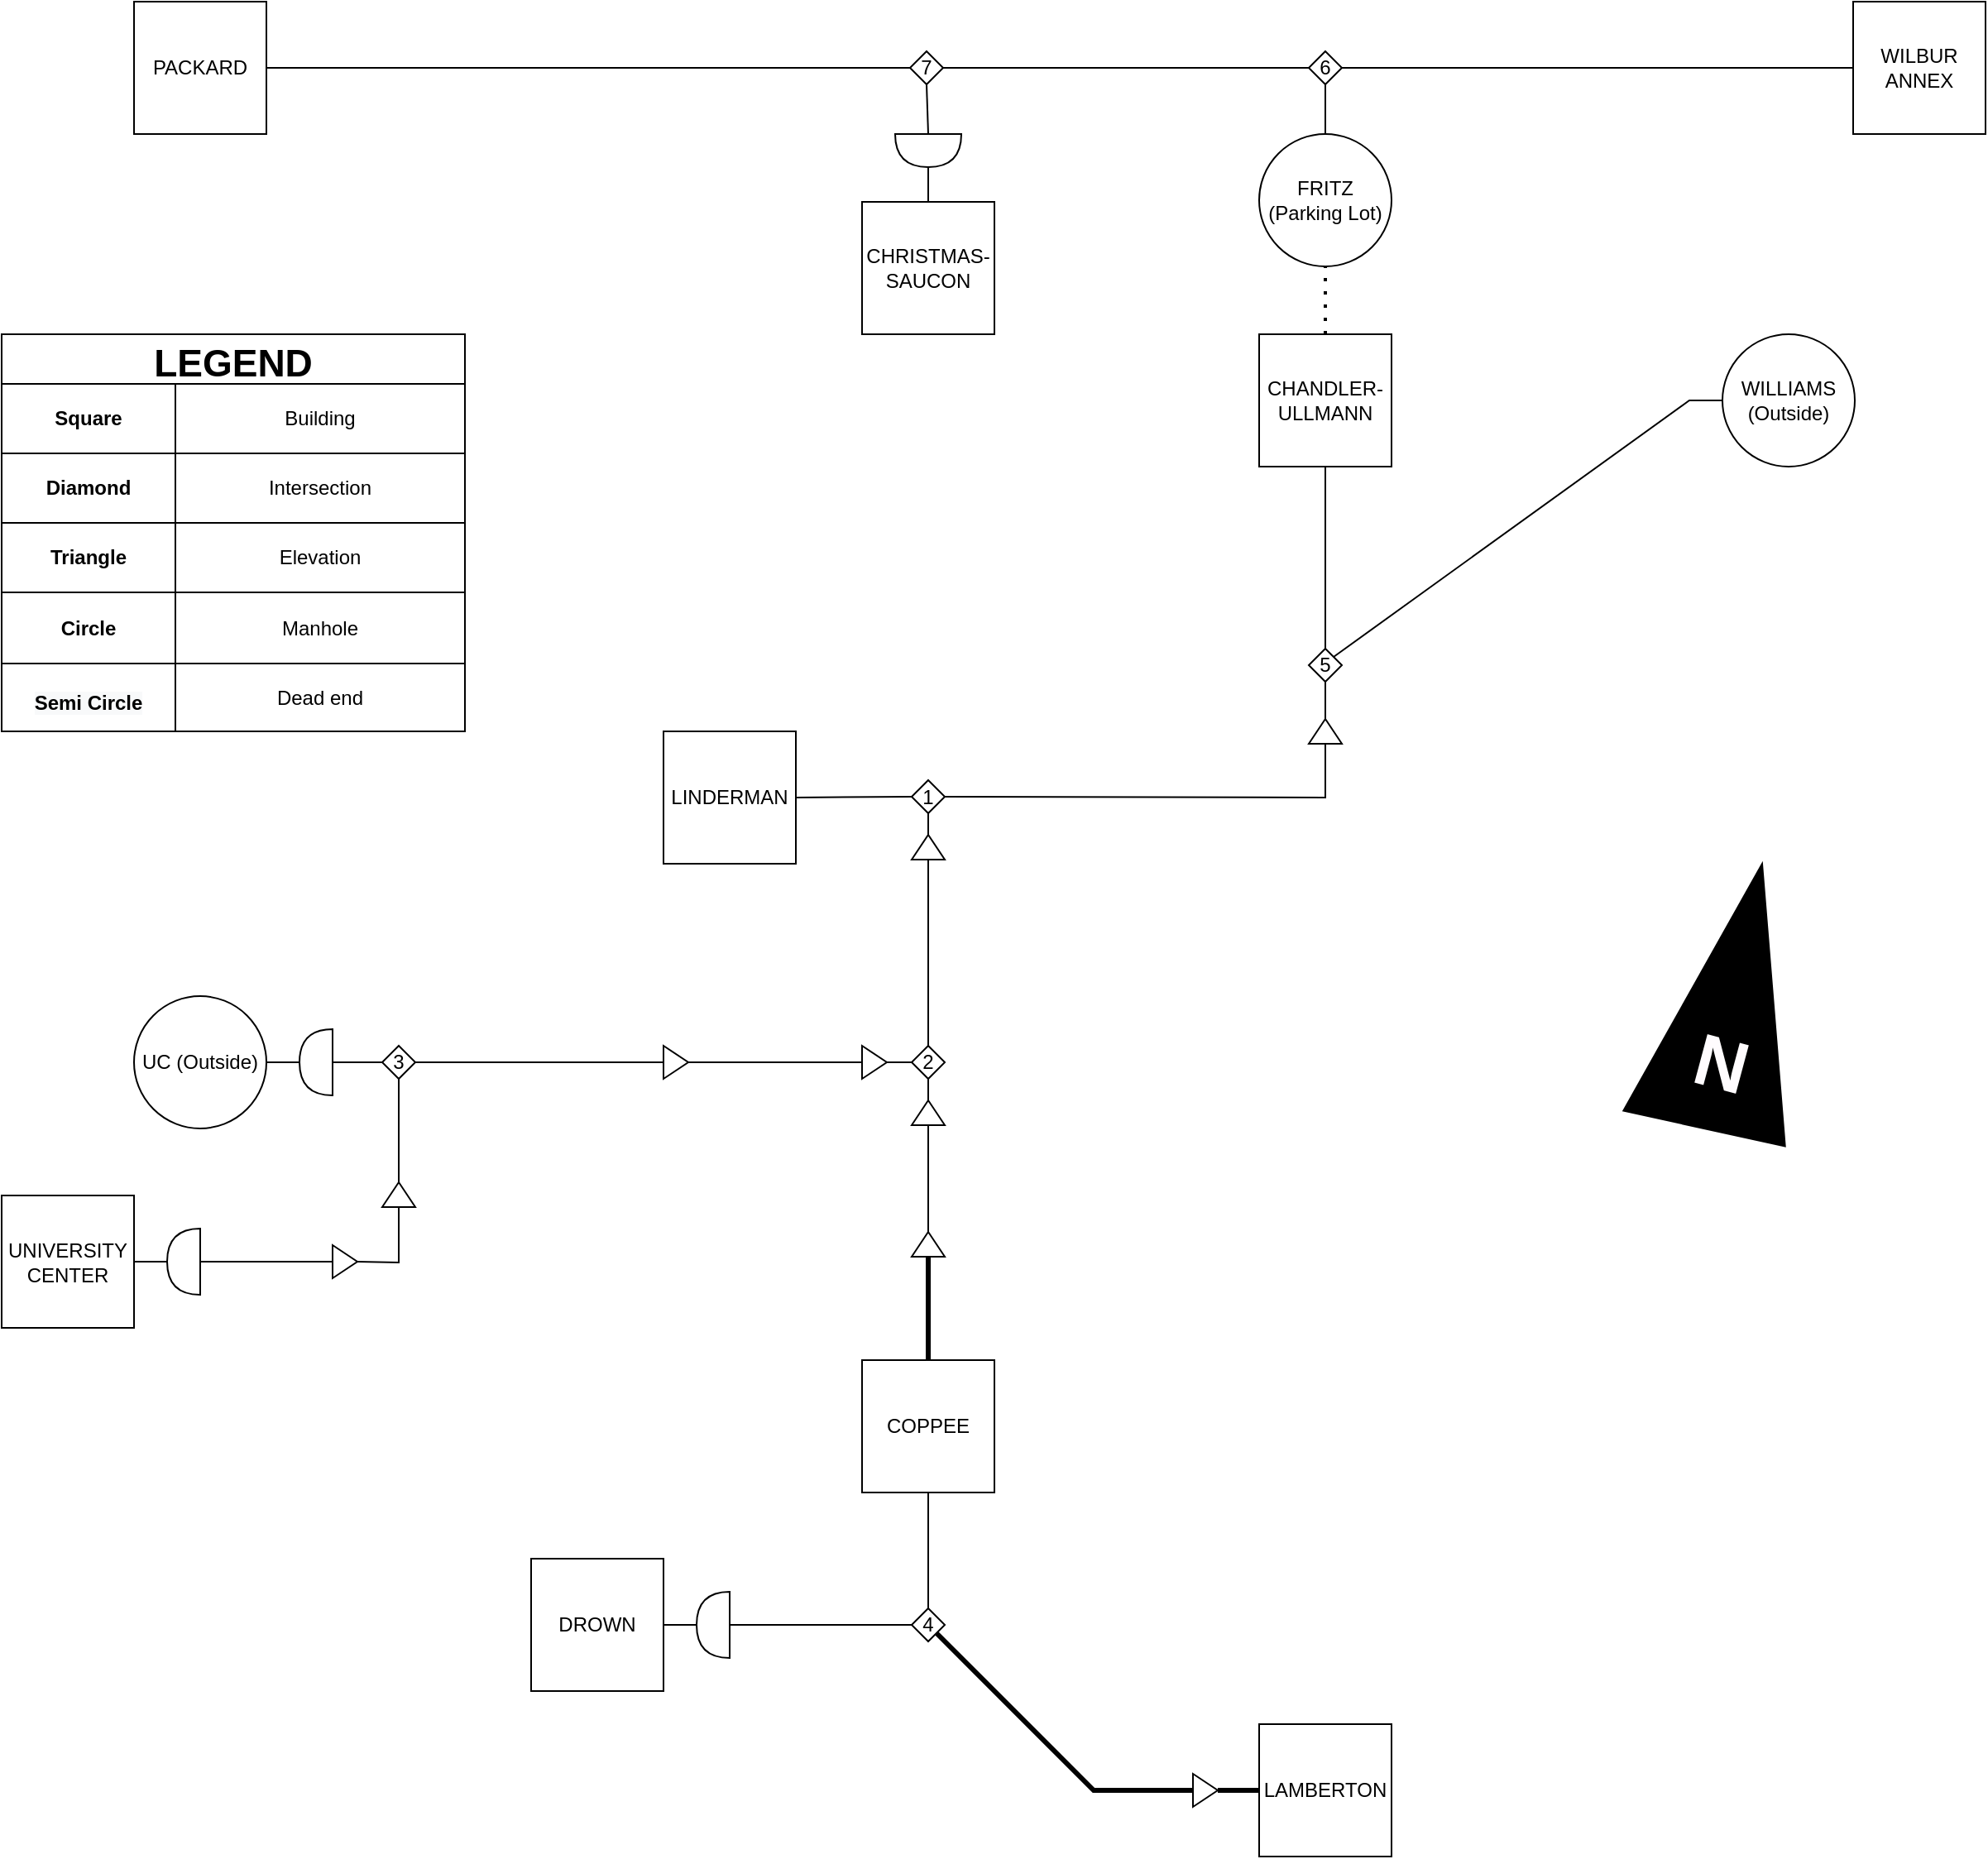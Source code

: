 <mxfile version="20.4.0" type="github">
  <diagram id="Qu6WHnmvzwfrQkN4t7Un" name="Page-1">
    <mxGraphModel dx="541" dy="875" grid="1" gridSize="10" guides="1" tooltips="1" connect="1" arrows="1" fold="1" page="1" pageScale="1" pageWidth="1400" pageHeight="1800" math="0" shadow="0">
      <root>
        <mxCell id="0" />
        <mxCell id="1" parent="0" />
        <mxCell id="6KVouXbyhSfiQOAjiajI-1" value="LINDERMAN" style="rounded=0;whiteSpace=wrap;html=1;" parent="1" vertex="1">
          <mxGeometry x="521" y="761" width="80" height="80" as="geometry" />
        </mxCell>
        <mxCell id="6KVouXbyhSfiQOAjiajI-21" value="1" style="rhombus;whiteSpace=wrap;html=1;" parent="1" vertex="1">
          <mxGeometry x="671" y="790.5" width="20" height="20" as="geometry" />
        </mxCell>
        <mxCell id="6KVouXbyhSfiQOAjiajI-27" value="" style="endArrow=none;html=1;rounded=0;exitX=1;exitY=0.5;exitDx=0;exitDy=0;entryX=0;entryY=0.5;entryDx=0;entryDy=0;" parent="1" source="6KVouXbyhSfiQOAjiajI-1" target="6KVouXbyhSfiQOAjiajI-21" edge="1">
          <mxGeometry width="50" height="50" relative="1" as="geometry">
            <mxPoint x="641" y="705" as="sourcePoint" />
            <mxPoint x="691" y="655" as="targetPoint" />
          </mxGeometry>
        </mxCell>
        <mxCell id="6KVouXbyhSfiQOAjiajI-28" value="" style="triangle;whiteSpace=wrap;html=1;rotation=-90;" parent="1" vertex="1">
          <mxGeometry x="673.5" y="821" width="15" height="20" as="geometry" />
        </mxCell>
        <mxCell id="6KVouXbyhSfiQOAjiajI-31" value="" style="endArrow=none;html=1;rounded=0;entryX=0.5;entryY=1;entryDx=0;entryDy=0;exitX=1;exitY=0.5;exitDx=0;exitDy=0;" parent="1" source="6KVouXbyhSfiQOAjiajI-28" target="6KVouXbyhSfiQOAjiajI-21" edge="1">
          <mxGeometry width="50" height="50" relative="1" as="geometry">
            <mxPoint x="681" y="805" as="sourcePoint" />
            <mxPoint x="801" y="905" as="targetPoint" />
          </mxGeometry>
        </mxCell>
        <mxCell id="6KVouXbyhSfiQOAjiajI-36" value="" style="endArrow=none;html=1;rounded=0;exitX=0;exitY=0.5;exitDx=0;exitDy=0;entryX=0.5;entryY=0;entryDx=0;entryDy=0;" parent="1" source="6KVouXbyhSfiQOAjiajI-28" target="6KVouXbyhSfiQOAjiajI-63" edge="1">
          <mxGeometry width="50" height="50" relative="1" as="geometry">
            <mxPoint x="711" y="865" as="sourcePoint" />
            <mxPoint x="681" y="921" as="targetPoint" />
          </mxGeometry>
        </mxCell>
        <mxCell id="6KVouXbyhSfiQOAjiajI-63" value="2" style="rhombus;whiteSpace=wrap;html=1;" parent="1" vertex="1">
          <mxGeometry x="671" y="951" width="20" height="20" as="geometry" />
        </mxCell>
        <mxCell id="6KVouXbyhSfiQOAjiajI-64" value="" style="triangle;whiteSpace=wrap;html=1;rotation=-90;" parent="1" vertex="1">
          <mxGeometry x="673.5" y="981.5" width="15" height="20" as="geometry" />
        </mxCell>
        <mxCell id="6KVouXbyhSfiQOAjiajI-65" value="" style="endArrow=none;html=1;rounded=0;entryX=0.5;entryY=1;entryDx=0;entryDy=0;exitX=1;exitY=0.5;exitDx=0;exitDy=0;" parent="1" source="6KVouXbyhSfiQOAjiajI-64" target="6KVouXbyhSfiQOAjiajI-63" edge="1">
          <mxGeometry width="50" height="50" relative="1" as="geometry">
            <mxPoint x="681" y="965.5" as="sourcePoint" />
            <mxPoint x="801" y="1065.5" as="targetPoint" />
          </mxGeometry>
        </mxCell>
        <mxCell id="6KVouXbyhSfiQOAjiajI-66" value="" style="triangle;whiteSpace=wrap;html=1;rotation=0;" parent="1" vertex="1">
          <mxGeometry x="641" y="951" width="15" height="20" as="geometry" />
        </mxCell>
        <mxCell id="6KVouXbyhSfiQOAjiajI-67" value="" style="endArrow=none;html=1;rounded=0;exitX=0;exitY=0.5;exitDx=0;exitDy=0;entryX=1;entryY=0.5;entryDx=0;entryDy=0;" parent="1" source="6KVouXbyhSfiQOAjiajI-63" target="6KVouXbyhSfiQOAjiajI-66" edge="1">
          <mxGeometry width="50" height="50" relative="1" as="geometry">
            <mxPoint x="751" y="951" as="sourcePoint" />
            <mxPoint x="801" y="901" as="targetPoint" />
          </mxGeometry>
        </mxCell>
        <mxCell id="6KVouXbyhSfiQOAjiajI-68" value="" style="triangle;whiteSpace=wrap;html=1;rotation=0;" parent="1" vertex="1">
          <mxGeometry x="521" y="951" width="15" height="20" as="geometry" />
        </mxCell>
        <mxCell id="6KVouXbyhSfiQOAjiajI-69" value="" style="endArrow=none;html=1;rounded=0;exitX=1;exitY=0.5;exitDx=0;exitDy=0;entryX=0;entryY=0.5;entryDx=0;entryDy=0;" parent="1" source="6KVouXbyhSfiQOAjiajI-68" target="6KVouXbyhSfiQOAjiajI-66" edge="1">
          <mxGeometry width="50" height="50" relative="1" as="geometry">
            <mxPoint x="751" y="951" as="sourcePoint" />
            <mxPoint x="801" y="901" as="targetPoint" />
          </mxGeometry>
        </mxCell>
        <mxCell id="6KVouXbyhSfiQOAjiajI-75" value="3" style="rhombus;whiteSpace=wrap;html=1;" parent="1" vertex="1">
          <mxGeometry x="351" y="951" width="20" height="20" as="geometry" />
        </mxCell>
        <mxCell id="6KVouXbyhSfiQOAjiajI-76" value="" style="triangle;whiteSpace=wrap;html=1;rotation=-90;" parent="1" vertex="1">
          <mxGeometry x="353.5" y="1031" width="15" height="20" as="geometry" />
        </mxCell>
        <mxCell id="6KVouXbyhSfiQOAjiajI-77" value="" style="endArrow=none;html=1;rounded=0;entryX=0.5;entryY=1;entryDx=0;entryDy=0;exitX=1;exitY=0.5;exitDx=0;exitDy=0;" parent="1" source="6KVouXbyhSfiQOAjiajI-76" target="6KVouXbyhSfiQOAjiajI-75" edge="1">
          <mxGeometry width="50" height="50" relative="1" as="geometry">
            <mxPoint x="361" y="965.5" as="sourcePoint" />
            <mxPoint x="481" y="1065.5" as="targetPoint" />
          </mxGeometry>
        </mxCell>
        <mxCell id="6KVouXbyhSfiQOAjiajI-78" value="" style="triangle;whiteSpace=wrap;html=1;rotation=0;" parent="1" vertex="1">
          <mxGeometry x="321" y="1071.5" width="15" height="20" as="geometry" />
        </mxCell>
        <mxCell id="6KVouXbyhSfiQOAjiajI-81" value="" style="endArrow=none;html=1;rounded=0;entryX=0;entryY=0.5;entryDx=0;entryDy=0;exitX=1;exitY=0.5;exitDx=0;exitDy=0;" parent="1" source="6KVouXbyhSfiQOAjiajI-78" target="6KVouXbyhSfiQOAjiajI-76" edge="1">
          <mxGeometry width="50" height="50" relative="1" as="geometry">
            <mxPoint x="401" y="1111" as="sourcePoint" />
            <mxPoint x="451" y="1061" as="targetPoint" />
            <Array as="points">
              <mxPoint x="361" y="1082" />
              <mxPoint x="361" y="1061" />
            </Array>
          </mxGeometry>
        </mxCell>
        <mxCell id="6KVouXbyhSfiQOAjiajI-82" value="" style="endArrow=none;html=1;rounded=0;entryX=0;entryY=0.5;entryDx=0;entryDy=0;exitX=1;exitY=0.5;exitDx=0;exitDy=0;" parent="1" source="6KVouXbyhSfiQOAjiajI-75" target="6KVouXbyhSfiQOAjiajI-68" edge="1">
          <mxGeometry width="50" height="50" relative="1" as="geometry">
            <mxPoint x="411" y="961.0" as="sourcePoint" />
            <mxPoint x="651" y="861" as="targetPoint" />
          </mxGeometry>
        </mxCell>
        <mxCell id="6KVouXbyhSfiQOAjiajI-87" value="" style="shape=or;whiteSpace=wrap;html=1;rotation=0;flipV=0;flipH=1;" parent="1" vertex="1">
          <mxGeometry x="301" y="941" width="20" height="40" as="geometry" />
        </mxCell>
        <mxCell id="6KVouXbyhSfiQOAjiajI-88" value="" style="endArrow=none;html=1;rounded=0;exitX=0;exitY=0.5;exitDx=0;exitDy=0;entryX=0;entryY=0.5;entryDx=0;entryDy=0;entryPerimeter=0;" parent="1" source="6KVouXbyhSfiQOAjiajI-75" target="6KVouXbyhSfiQOAjiajI-87" edge="1">
          <mxGeometry width="50" height="50" relative="1" as="geometry">
            <mxPoint x="291" y="971" as="sourcePoint" />
            <mxPoint x="651" y="861" as="targetPoint" />
          </mxGeometry>
        </mxCell>
        <mxCell id="6KVouXbyhSfiQOAjiajI-90" value="" style="endArrow=none;html=1;rounded=0;exitX=0;exitY=0.5;exitDx=0;exitDy=0;exitPerimeter=0;entryX=0;entryY=0.5;entryDx=0;entryDy=0;" parent="1" source="6KVouXbyhSfiQOAjiajI-93" target="6KVouXbyhSfiQOAjiajI-78" edge="1">
          <mxGeometry width="50" height="50" relative="1" as="geometry">
            <mxPoint x="241" y="1061" as="sourcePoint" />
            <mxPoint x="651" y="901" as="targetPoint" />
          </mxGeometry>
        </mxCell>
        <mxCell id="6KVouXbyhSfiQOAjiajI-93" value="" style="shape=or;whiteSpace=wrap;html=1;rotation=0;flipV=0;flipH=1;" parent="1" vertex="1">
          <mxGeometry x="221" y="1061.5" width="20" height="40" as="geometry" />
        </mxCell>
        <mxCell id="6KVouXbyhSfiQOAjiajI-100" value="LEGEND" style="shape=table;startSize=30;container=1;collapsible=0;childLayout=tableLayout;fontStyle=1;align=center;fontSize=23;" parent="1" vertex="1">
          <mxGeometry x="121" y="521" width="280" height="240" as="geometry" />
        </mxCell>
        <mxCell id="6KVouXbyhSfiQOAjiajI-101" value="" style="shape=tableRow;horizontal=0;startSize=0;swimlaneHead=0;swimlaneBody=0;top=0;left=0;bottom=0;right=0;collapsible=0;dropTarget=0;fillColor=none;points=[[0,0.5],[1,0.5]];portConstraint=eastwest;" parent="6KVouXbyhSfiQOAjiajI-100" vertex="1">
          <mxGeometry y="30" width="280" height="42" as="geometry" />
        </mxCell>
        <mxCell id="6KVouXbyhSfiQOAjiajI-102" value="Square" style="shape=partialRectangle;html=1;whiteSpace=wrap;connectable=0;fillColor=none;top=0;left=0;bottom=0;right=0;overflow=hidden;fontStyle=1" parent="6KVouXbyhSfiQOAjiajI-101" vertex="1">
          <mxGeometry width="105" height="42" as="geometry">
            <mxRectangle width="105" height="42" as="alternateBounds" />
          </mxGeometry>
        </mxCell>
        <mxCell id="6KVouXbyhSfiQOAjiajI-103" value="Building" style="shape=partialRectangle;html=1;whiteSpace=wrap;connectable=0;fillColor=none;top=0;left=0;bottom=0;right=0;overflow=hidden;" parent="6KVouXbyhSfiQOAjiajI-101" vertex="1">
          <mxGeometry x="105" width="175" height="42" as="geometry">
            <mxRectangle width="175" height="42" as="alternateBounds" />
          </mxGeometry>
        </mxCell>
        <mxCell id="6KVouXbyhSfiQOAjiajI-125" style="shape=tableRow;horizontal=0;startSize=0;swimlaneHead=0;swimlaneBody=0;top=0;left=0;bottom=0;right=0;collapsible=0;dropTarget=0;fillColor=none;points=[[0,0.5],[1,0.5]];portConstraint=eastwest;" parent="6KVouXbyhSfiQOAjiajI-100" vertex="1">
          <mxGeometry y="72" width="280" height="42" as="geometry" />
        </mxCell>
        <mxCell id="6KVouXbyhSfiQOAjiajI-126" value="Diamond" style="shape=partialRectangle;html=1;whiteSpace=wrap;connectable=0;fillColor=none;top=0;left=0;bottom=0;right=0;overflow=hidden;fontStyle=1" parent="6KVouXbyhSfiQOAjiajI-125" vertex="1">
          <mxGeometry width="105" height="42" as="geometry">
            <mxRectangle width="105" height="42" as="alternateBounds" />
          </mxGeometry>
        </mxCell>
        <mxCell id="6KVouXbyhSfiQOAjiajI-127" value="Intersection" style="shape=partialRectangle;html=1;whiteSpace=wrap;connectable=0;fillColor=none;top=0;left=0;bottom=0;right=0;overflow=hidden;" parent="6KVouXbyhSfiQOAjiajI-125" vertex="1">
          <mxGeometry x="105" width="175" height="42" as="geometry">
            <mxRectangle width="175" height="42" as="alternateBounds" />
          </mxGeometry>
        </mxCell>
        <mxCell id="6KVouXbyhSfiQOAjiajI-105" value="" style="shape=tableRow;horizontal=0;startSize=0;swimlaneHead=0;swimlaneBody=0;top=0;left=0;bottom=0;right=0;collapsible=0;dropTarget=0;fillColor=none;points=[[0,0.5],[1,0.5]];portConstraint=eastwest;" parent="6KVouXbyhSfiQOAjiajI-100" vertex="1">
          <mxGeometry y="114" width="280" height="42" as="geometry" />
        </mxCell>
        <mxCell id="6KVouXbyhSfiQOAjiajI-106" value="Triangle" style="shape=partialRectangle;html=1;whiteSpace=wrap;connectable=0;fillColor=none;top=0;left=0;bottom=0;right=0;overflow=hidden;fontStyle=1" parent="6KVouXbyhSfiQOAjiajI-105" vertex="1">
          <mxGeometry width="105" height="42" as="geometry">
            <mxRectangle width="105" height="42" as="alternateBounds" />
          </mxGeometry>
        </mxCell>
        <mxCell id="6KVouXbyhSfiQOAjiajI-107" value="Elevation" style="shape=partialRectangle;html=1;whiteSpace=wrap;connectable=0;fillColor=none;top=0;left=0;bottom=0;right=0;overflow=hidden;" parent="6KVouXbyhSfiQOAjiajI-105" vertex="1">
          <mxGeometry x="105" width="175" height="42" as="geometry">
            <mxRectangle width="175" height="42" as="alternateBounds" />
          </mxGeometry>
        </mxCell>
        <mxCell id="6KVouXbyhSfiQOAjiajI-130" style="shape=tableRow;horizontal=0;startSize=0;swimlaneHead=0;swimlaneBody=0;top=0;left=0;bottom=0;right=0;collapsible=0;dropTarget=0;fillColor=none;points=[[0,0.5],[1,0.5]];portConstraint=eastwest;" parent="6KVouXbyhSfiQOAjiajI-100" vertex="1">
          <mxGeometry y="156" width="280" height="43" as="geometry" />
        </mxCell>
        <mxCell id="6KVouXbyhSfiQOAjiajI-131" value="Circle" style="shape=partialRectangle;html=1;whiteSpace=wrap;connectable=0;fillColor=none;top=0;left=0;bottom=0;right=0;overflow=hidden;fontStyle=1" parent="6KVouXbyhSfiQOAjiajI-130" vertex="1">
          <mxGeometry width="105" height="43" as="geometry">
            <mxRectangle width="105" height="43" as="alternateBounds" />
          </mxGeometry>
        </mxCell>
        <mxCell id="6KVouXbyhSfiQOAjiajI-132" value="Manhole" style="shape=partialRectangle;html=1;whiteSpace=wrap;connectable=0;fillColor=none;top=0;left=0;bottom=0;right=0;overflow=hidden;" parent="6KVouXbyhSfiQOAjiajI-130" vertex="1">
          <mxGeometry x="105" width="175" height="43" as="geometry">
            <mxRectangle width="175" height="43" as="alternateBounds" />
          </mxGeometry>
        </mxCell>
        <mxCell id="6KVouXbyhSfiQOAjiajI-109" value="" style="shape=tableRow;horizontal=0;startSize=0;swimlaneHead=0;swimlaneBody=0;top=0;left=0;bottom=0;right=0;collapsible=0;dropTarget=0;fillColor=none;points=[[0,0.5],[1,0.5]];portConstraint=eastwest;" parent="6KVouXbyhSfiQOAjiajI-100" vertex="1">
          <mxGeometry y="199" width="280" height="41" as="geometry" />
        </mxCell>
        <mxCell id="6KVouXbyhSfiQOAjiajI-110" value="&#xa;&lt;span style=&quot;color: rgb(0, 0, 0); font-family: Helvetica; font-size: 12px; font-style: normal; font-variant-ligatures: normal; font-variant-caps: normal; letter-spacing: normal; orphans: 2; text-align: center; text-indent: 0px; text-transform: none; widows: 2; word-spacing: 0px; -webkit-text-stroke-width: 0px; background-color: rgb(248, 249, 250); text-decoration-thickness: initial; text-decoration-style: initial; text-decoration-color: initial; float: none; display: inline !important;&quot;&gt;Semi Circle&lt;/span&gt;&#xa;&#xa;" style="shape=partialRectangle;html=1;whiteSpace=wrap;connectable=0;fillColor=none;top=0;left=0;bottom=0;right=0;overflow=hidden;fontStyle=1" parent="6KVouXbyhSfiQOAjiajI-109" vertex="1">
          <mxGeometry width="105" height="41" as="geometry">
            <mxRectangle width="105" height="41" as="alternateBounds" />
          </mxGeometry>
        </mxCell>
        <mxCell id="6KVouXbyhSfiQOAjiajI-111" value="Dead end" style="shape=partialRectangle;html=1;whiteSpace=wrap;connectable=0;fillColor=none;top=0;left=0;bottom=0;right=0;overflow=hidden;" parent="6KVouXbyhSfiQOAjiajI-109" vertex="1">
          <mxGeometry x="105" width="175" height="41" as="geometry">
            <mxRectangle width="175" height="41" as="alternateBounds" />
          </mxGeometry>
        </mxCell>
        <mxCell id="6KVouXbyhSfiQOAjiajI-128" value="" style="shape=mxgraph.arrows2.wedgeArrow;html=1;bendable=0;startWidth=50;fillColor=strokeColor;defaultFillColor=invert;defaultGradientColor=invert;rounded=0;" parent="1" edge="1">
          <mxGeometry width="100" height="100" relative="1" as="geometry">
            <mxPoint x="1150" y="1001" as="sourcePoint" />
            <mxPoint x="1185" y="841" as="targetPoint" />
          </mxGeometry>
        </mxCell>
        <mxCell id="6KVouXbyhSfiQOAjiajI-129" value="N" style="edgeLabel;html=1;align=center;verticalAlign=middle;resizable=0;points=[];fontColor=#FFFCFE;labelBackgroundColor=#000000;fontStyle=1;fontSize=44;rotation=15;" parent="6KVouXbyhSfiQOAjiajI-128" vertex="1" connectable="0">
          <mxGeometry x="-0.381" y="1" relative="1" as="geometry">
            <mxPoint y="10" as="offset" />
          </mxGeometry>
        </mxCell>
        <mxCell id="6gVBBG0WPgmcQdnNXwfl-1" value="COPPEE" style="rounded=0;whiteSpace=wrap;html=1;" parent="1" vertex="1">
          <mxGeometry x="641" y="1141" width="80" height="80" as="geometry" />
        </mxCell>
        <mxCell id="6gVBBG0WPgmcQdnNXwfl-2" value="" style="endArrow=none;html=1;rounded=0;entryX=0;entryY=0.5;entryDx=0;entryDy=0;exitX=1;exitY=0.5;exitDx=0;exitDy=0;" parent="1" source="6gVBBG0WPgmcQdnNXwfl-3" target="6KVouXbyhSfiQOAjiajI-64" edge="1">
          <mxGeometry width="50" height="50" relative="1" as="geometry">
            <mxPoint x="601" y="971" as="sourcePoint" />
            <mxPoint x="651" y="921" as="targetPoint" />
          </mxGeometry>
        </mxCell>
        <mxCell id="6gVBBG0WPgmcQdnNXwfl-3" value="" style="triangle;whiteSpace=wrap;html=1;rotation=-90;" parent="1" vertex="1">
          <mxGeometry x="673.5" y="1061" width="15" height="20" as="geometry" />
        </mxCell>
        <mxCell id="6gVBBG0WPgmcQdnNXwfl-4" value="" style="endArrow=none;html=1;rounded=0;exitX=0;exitY=0.5;exitDx=0;exitDy=0;entryX=0.5;entryY=0;entryDx=0;entryDy=0;strokeWidth=3;" parent="1" source="6gVBBG0WPgmcQdnNXwfl-3" target="6gVBBG0WPgmcQdnNXwfl-1" edge="1">
          <mxGeometry width="50" height="50" relative="1" as="geometry">
            <mxPoint x="831" y="961" as="sourcePoint" />
            <mxPoint x="881" y="911" as="targetPoint" />
          </mxGeometry>
        </mxCell>
        <mxCell id="6gVBBG0WPgmcQdnNXwfl-7" value="DROWN" style="rounded=0;whiteSpace=wrap;html=1;" parent="1" vertex="1">
          <mxGeometry x="441" y="1261" width="80" height="80" as="geometry" />
        </mxCell>
        <mxCell id="6gVBBG0WPgmcQdnNXwfl-8" value="LAMBERTON" style="rounded=0;whiteSpace=wrap;html=1;" parent="1" vertex="1">
          <mxGeometry x="881" y="1361" width="80" height="80" as="geometry" />
        </mxCell>
        <mxCell id="6gVBBG0WPgmcQdnNXwfl-10" value="4" style="rhombus;whiteSpace=wrap;html=1;" parent="1" vertex="1">
          <mxGeometry x="671" y="1291" width="20" height="20" as="geometry" />
        </mxCell>
        <mxCell id="6gVBBG0WPgmcQdnNXwfl-12" value="" style="endArrow=none;html=1;rounded=0;exitX=0.5;exitY=1;exitDx=0;exitDy=0;entryX=0.5;entryY=0;entryDx=0;entryDy=0;" parent="1" source="6gVBBG0WPgmcQdnNXwfl-1" target="6gVBBG0WPgmcQdnNXwfl-10" edge="1">
          <mxGeometry width="50" height="50" relative="1" as="geometry">
            <mxPoint x="601" y="1071" as="sourcePoint" />
            <mxPoint x="651" y="1021" as="targetPoint" />
          </mxGeometry>
        </mxCell>
        <mxCell id="6gVBBG0WPgmcQdnNXwfl-13" value="" style="endArrow=none;html=1;rounded=0;entryX=0;entryY=0.5;entryDx=0;entryDy=0;exitX=0;exitY=0.5;exitDx=0;exitDy=0;exitPerimeter=0;" parent="1" source="6gVBBG0WPgmcQdnNXwfl-18" target="6gVBBG0WPgmcQdnNXwfl-10" edge="1">
          <mxGeometry width="50" height="50" relative="1" as="geometry">
            <mxPoint x="591" y="1291" as="sourcePoint" />
            <mxPoint x="651" y="1021" as="targetPoint" />
          </mxGeometry>
        </mxCell>
        <mxCell id="6gVBBG0WPgmcQdnNXwfl-15" value="UNIVERSITY CENTER" style="rounded=0;whiteSpace=wrap;html=1;" parent="1" vertex="1">
          <mxGeometry x="121" y="1041.5" width="80" height="80" as="geometry" />
        </mxCell>
        <mxCell id="6gVBBG0WPgmcQdnNXwfl-17" value="" style="endArrow=none;html=1;rounded=0;exitX=1;exitY=0.5;exitDx=0;exitDy=0;entryX=1;entryY=0.5;entryDx=0;entryDy=0;entryPerimeter=0;" parent="1" source="6gVBBG0WPgmcQdnNXwfl-15" target="6KVouXbyhSfiQOAjiajI-93" edge="1">
          <mxGeometry width="50" height="50" relative="1" as="geometry">
            <mxPoint x="201" y="1061" as="sourcePoint" />
            <mxPoint x="651" y="1061" as="targetPoint" />
          </mxGeometry>
        </mxCell>
        <mxCell id="6gVBBG0WPgmcQdnNXwfl-18" value="" style="shape=or;whiteSpace=wrap;html=1;rotation=0;flipV=0;flipH=1;" parent="1" vertex="1">
          <mxGeometry x="541" y="1281" width="20" height="40" as="geometry" />
        </mxCell>
        <mxCell id="6gVBBG0WPgmcQdnNXwfl-20" value="" style="endArrow=none;html=1;rounded=0;exitX=1;exitY=0.5;exitDx=0;exitDy=0;exitPerimeter=0;entryX=1;entryY=0.5;entryDx=0;entryDy=0;" parent="1" source="6gVBBG0WPgmcQdnNXwfl-18" target="6gVBBG0WPgmcQdnNXwfl-7" edge="1">
          <mxGeometry width="50" height="50" relative="1" as="geometry">
            <mxPoint x="601" y="1071" as="sourcePoint" />
            <mxPoint x="651" y="1021" as="targetPoint" />
          </mxGeometry>
        </mxCell>
        <mxCell id="6gVBBG0WPgmcQdnNXwfl-21" value="" style="endArrow=none;html=1;rounded=0;exitX=1;exitY=1;exitDx=0;exitDy=0;fontStyle=1;strokeWidth=3;entryX=0;entryY=0.5;entryDx=0;entryDy=0;" parent="1" source="6gVBBG0WPgmcQdnNXwfl-10" target="8kce820EnkoUsimwfO_c-1" edge="1">
          <mxGeometry width="50" height="50" relative="1" as="geometry">
            <mxPoint x="591" y="1191" as="sourcePoint" />
            <mxPoint x="831" y="1401" as="targetPoint" />
            <Array as="points">
              <mxPoint x="781" y="1401" />
            </Array>
          </mxGeometry>
        </mxCell>
        <mxCell id="8kce820EnkoUsimwfO_c-1" value="" style="triangle;whiteSpace=wrap;html=1;rotation=0;" parent="1" vertex="1">
          <mxGeometry x="841" y="1391" width="15" height="20" as="geometry" />
        </mxCell>
        <mxCell id="8kce820EnkoUsimwfO_c-4" value="" style="endArrow=none;html=1;rounded=0;entryX=1;entryY=0.5;entryDx=0;entryDy=0;strokeWidth=3;exitX=0;exitY=0.5;exitDx=0;exitDy=0;" parent="1" source="6gVBBG0WPgmcQdnNXwfl-8" target="8kce820EnkoUsimwfO_c-1" edge="1">
          <mxGeometry width="50" height="50" relative="1" as="geometry">
            <mxPoint x="901" y="1211" as="sourcePoint" />
            <mxPoint x="691" y="1151" as="targetPoint" />
          </mxGeometry>
        </mxCell>
        <mxCell id="8kce820EnkoUsimwfO_c-15" value="" style="endArrow=none;html=1;rounded=0;entryX=1;entryY=0.5;entryDx=0;entryDy=0;exitX=1;exitY=0.5;exitDx=0;exitDy=0;exitPerimeter=0;" parent="1" source="6KVouXbyhSfiQOAjiajI-87" target="SB41HS4RqWZkBEV9Hs1W-19" edge="1">
          <mxGeometry width="50" height="50" relative="1" as="geometry">
            <mxPoint x="281" y="1071" as="sourcePoint" />
            <mxPoint x="291" y="961" as="targetPoint" />
          </mxGeometry>
        </mxCell>
        <mxCell id="SB41HS4RqWZkBEV9Hs1W-2" value="5" style="rhombus;whiteSpace=wrap;html=1;" parent="1" vertex="1">
          <mxGeometry x="911" y="711" width="20" height="20" as="geometry" />
        </mxCell>
        <mxCell id="SB41HS4RqWZkBEV9Hs1W-4" value="" style="endArrow=none;html=1;rounded=0;exitX=1;exitY=0.5;exitDx=0;exitDy=0;entryX=0;entryY=0.5;entryDx=0;entryDy=0;" parent="1" source="6KVouXbyhSfiQOAjiajI-21" target="SB41HS4RqWZkBEV9Hs1W-15" edge="1">
          <mxGeometry width="50" height="50" relative="1" as="geometry">
            <mxPoint x="781" y="931" as="sourcePoint" />
            <mxPoint x="921" y="771" as="targetPoint" />
            <Array as="points">
              <mxPoint x="921" y="801" />
            </Array>
          </mxGeometry>
        </mxCell>
        <mxCell id="SB41HS4RqWZkBEV9Hs1W-5" value="CHANDLER-ULLMANN" style="rounded=0;whiteSpace=wrap;html=1;" parent="1" vertex="1">
          <mxGeometry x="881" y="521" width="80" height="80" as="geometry" />
        </mxCell>
        <mxCell id="SB41HS4RqWZkBEV9Hs1W-6" value="" style="endArrow=none;html=1;rounded=0;entryX=0.5;entryY=1;entryDx=0;entryDy=0;exitX=0.5;exitY=0;exitDx=0;exitDy=0;" parent="1" source="SB41HS4RqWZkBEV9Hs1W-2" target="SB41HS4RqWZkBEV9Hs1W-5" edge="1">
          <mxGeometry width="50" height="50" relative="1" as="geometry">
            <mxPoint x="681" y="601" as="sourcePoint" />
            <mxPoint x="731" y="551" as="targetPoint" />
          </mxGeometry>
        </mxCell>
        <mxCell id="SB41HS4RqWZkBEV9Hs1W-8" value="" style="endArrow=none;html=1;rounded=0;exitX=1;exitY=0;exitDx=0;exitDy=0;entryX=0;entryY=0.5;entryDx=0;entryDy=0;" parent="1" source="SB41HS4RqWZkBEV9Hs1W-2" target="SB41HS4RqWZkBEV9Hs1W-18" edge="1">
          <mxGeometry width="50" height="50" relative="1" as="geometry">
            <mxPoint x="681" y="721" as="sourcePoint" />
            <mxPoint x="1181" y="551" as="targetPoint" />
            <Array as="points">
              <mxPoint x="1141" y="561" />
            </Array>
          </mxGeometry>
        </mxCell>
        <mxCell id="SB41HS4RqWZkBEV9Hs1W-15" value="" style="triangle;whiteSpace=wrap;html=1;rotation=-90;" parent="1" vertex="1">
          <mxGeometry x="913.5" y="751" width="15" height="20" as="geometry" />
        </mxCell>
        <mxCell id="SB41HS4RqWZkBEV9Hs1W-17" value="" style="endArrow=none;html=1;rounded=0;entryX=1;entryY=0.5;entryDx=0;entryDy=0;exitX=0.5;exitY=1;exitDx=0;exitDy=0;" parent="1" source="SB41HS4RqWZkBEV9Hs1W-2" target="SB41HS4RqWZkBEV9Hs1W-15" edge="1">
          <mxGeometry width="50" height="50" relative="1" as="geometry">
            <mxPoint x="561" y="991" as="sourcePoint" />
            <mxPoint x="611" y="941" as="targetPoint" />
          </mxGeometry>
        </mxCell>
        <mxCell id="SB41HS4RqWZkBEV9Hs1W-18" value="WILLIAMS&lt;br&gt;(Outside)" style="ellipse;whiteSpace=wrap;html=1;aspect=fixed;" parent="1" vertex="1">
          <mxGeometry x="1161" y="521" width="80" height="80" as="geometry" />
        </mxCell>
        <mxCell id="SB41HS4RqWZkBEV9Hs1W-19" value="UC (Outside)" style="ellipse;whiteSpace=wrap;html=1;aspect=fixed;" parent="1" vertex="1">
          <mxGeometry x="201" y="921" width="80" height="80" as="geometry" />
        </mxCell>
        <mxCell id="Xe9SsARuWWG3SEWZFlHD-2" value="WILBUR ANNEX" style="rounded=0;whiteSpace=wrap;html=1;" parent="1" vertex="1">
          <mxGeometry x="1240" y="320" width="80" height="80" as="geometry" />
        </mxCell>
        <mxCell id="Xe9SsARuWWG3SEWZFlHD-3" value="6" style="rhombus;whiteSpace=wrap;html=1;" parent="1" vertex="1">
          <mxGeometry x="911" y="350" width="20" height="20" as="geometry" />
        </mxCell>
        <mxCell id="Xe9SsARuWWG3SEWZFlHD-6" value="" style="endArrow=none;html=1;rounded=0;entryX=0;entryY=0.5;entryDx=0;entryDy=0;exitX=1;exitY=0.5;exitDx=0;exitDy=0;" parent="1" source="Xe9SsARuWWG3SEWZFlHD-3" target="Xe9SsARuWWG3SEWZFlHD-2" edge="1">
          <mxGeometry width="50" height="50" relative="1" as="geometry">
            <mxPoint x="870" y="270" as="sourcePoint" />
            <mxPoint x="920" y="220" as="targetPoint" />
          </mxGeometry>
        </mxCell>
        <mxCell id="Xe9SsARuWWG3SEWZFlHD-7" value="FRITZ (Parking Lot)" style="ellipse;whiteSpace=wrap;html=1;aspect=fixed;" parent="1" vertex="1">
          <mxGeometry x="881" y="400" width="80" height="80" as="geometry" />
        </mxCell>
        <mxCell id="Xe9SsARuWWG3SEWZFlHD-11" value="" style="endArrow=none;html=1;rounded=0;entryX=0.5;entryY=1;entryDx=0;entryDy=0;exitX=0.5;exitY=0;exitDx=0;exitDy=0;" parent="1" source="Xe9SsARuWWG3SEWZFlHD-7" target="Xe9SsARuWWG3SEWZFlHD-3" edge="1">
          <mxGeometry width="50" height="50" relative="1" as="geometry">
            <mxPoint x="720" y="430" as="sourcePoint" />
            <mxPoint x="770" y="380" as="targetPoint" />
          </mxGeometry>
        </mxCell>
        <mxCell id="Xe9SsARuWWG3SEWZFlHD-12" value="" style="endArrow=none;dashed=1;html=1;dashPattern=1 3;strokeWidth=2;rounded=0;entryX=0.5;entryY=1;entryDx=0;entryDy=0;exitX=0.5;exitY=0;exitDx=0;exitDy=0;" parent="1" source="SB41HS4RqWZkBEV9Hs1W-5" target="Xe9SsARuWWG3SEWZFlHD-7" edge="1">
          <mxGeometry width="50" height="50" relative="1" as="geometry">
            <mxPoint x="720" y="430" as="sourcePoint" />
            <mxPoint x="770" y="380" as="targetPoint" />
          </mxGeometry>
        </mxCell>
        <mxCell id="Xe9SsARuWWG3SEWZFlHD-13" value="CHRISTMAS-SAUCON" style="rounded=0;whiteSpace=wrap;html=1;" parent="1" vertex="1">
          <mxGeometry x="641" y="441" width="80" height="80" as="geometry" />
        </mxCell>
        <mxCell id="Xe9SsARuWWG3SEWZFlHD-15" value="PACKARD" style="rounded=0;whiteSpace=wrap;html=1;" parent="1" vertex="1">
          <mxGeometry x="201" y="320" width="80" height="80" as="geometry" />
        </mxCell>
        <mxCell id="1YV7FMsBswa3n_n0JL4Q-1" value="7" style="rhombus;whiteSpace=wrap;html=1;" parent="1" vertex="1">
          <mxGeometry x="670" y="350" width="20" height="20" as="geometry" />
        </mxCell>
        <mxCell id="1YV7FMsBswa3n_n0JL4Q-2" value="" style="shape=or;whiteSpace=wrap;html=1;rotation=-90;flipV=0;flipH=1;" parent="1" vertex="1">
          <mxGeometry x="671" y="390" width="20" height="40" as="geometry" />
        </mxCell>
        <mxCell id="1YV7FMsBswa3n_n0JL4Q-3" value="" style="endArrow=none;html=1;rounded=0;entryX=1;entryY=0.5;entryDx=0;entryDy=0;entryPerimeter=0;exitX=0.5;exitY=0;exitDx=0;exitDy=0;" parent="1" source="Xe9SsARuWWG3SEWZFlHD-13" target="1YV7FMsBswa3n_n0JL4Q-2" edge="1">
          <mxGeometry width="50" height="50" relative="1" as="geometry">
            <mxPoint x="640" y="700" as="sourcePoint" />
            <mxPoint x="690" y="650" as="targetPoint" />
          </mxGeometry>
        </mxCell>
        <mxCell id="1YV7FMsBswa3n_n0JL4Q-4" value="" style="endArrow=none;html=1;rounded=0;entryX=0;entryY=0.5;entryDx=0;entryDy=0;exitX=1;exitY=0.5;exitDx=0;exitDy=0;" parent="1" source="1YV7FMsBswa3n_n0JL4Q-1" target="Xe9SsARuWWG3SEWZFlHD-3" edge="1">
          <mxGeometry width="50" height="50" relative="1" as="geometry">
            <mxPoint x="640" y="700" as="sourcePoint" />
            <mxPoint x="690" y="650" as="targetPoint" />
          </mxGeometry>
        </mxCell>
        <mxCell id="1YV7FMsBswa3n_n0JL4Q-5" value="" style="endArrow=none;html=1;rounded=0;entryX=0;entryY=0.5;entryDx=0;entryDy=0;exitX=1;exitY=0.5;exitDx=0;exitDy=0;" parent="1" source="Xe9SsARuWWG3SEWZFlHD-15" target="1YV7FMsBswa3n_n0JL4Q-1" edge="1">
          <mxGeometry width="50" height="50" relative="1" as="geometry">
            <mxPoint x="640" y="700" as="sourcePoint" />
            <mxPoint x="690" y="650" as="targetPoint" />
          </mxGeometry>
        </mxCell>
        <mxCell id="1YV7FMsBswa3n_n0JL4Q-6" value="" style="endArrow=none;html=1;rounded=0;entryX=0.5;entryY=1;entryDx=0;entryDy=0;exitX=0;exitY=0.5;exitDx=0;exitDy=0;exitPerimeter=0;" parent="1" source="1YV7FMsBswa3n_n0JL4Q-2" target="1YV7FMsBswa3n_n0JL4Q-1" edge="1">
          <mxGeometry width="50" height="50" relative="1" as="geometry">
            <mxPoint x="640" y="700" as="sourcePoint" />
            <mxPoint x="690" y="650" as="targetPoint" />
          </mxGeometry>
        </mxCell>
      </root>
    </mxGraphModel>
  </diagram>
</mxfile>
